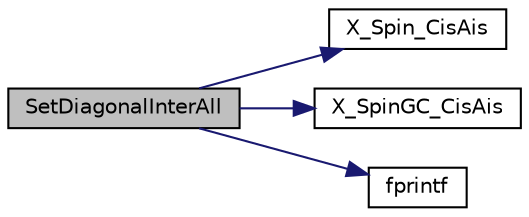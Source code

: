 digraph "SetDiagonalInterAll"
{
 // INTERACTIVE_SVG=YES
  edge [fontname="Helvetica",fontsize="10",labelfontname="Helvetica",labelfontsize="10"];
  node [fontname="Helvetica",fontsize="10",shape=record];
  rankdir="LR";
  Node1 [label="SetDiagonalInterAll",height=0.2,width=0.4,color="black", fillcolor="grey75", style="filled", fontcolor="black"];
  Node1 -> Node2 [color="midnightblue",fontsize="10",style="solid",fontname="Helvetica"];
  Node2 [label="X_Spin_CisAis",height=0.2,width=0.4,color="black", fillcolor="white", style="filled",URL="$mltply_8h.html#a93558eb8cb0c4df2ce01e0611b771f66"];
  Node1 -> Node3 [color="midnightblue",fontsize="10",style="solid",fontname="Helvetica"];
  Node3 [label="X_SpinGC_CisAis",height=0.2,width=0.4,color="black", fillcolor="white", style="filled",URL="$mltply_8h.html#a5d9e5a462ca77248cbae177465fa02c3"];
  Node1 -> Node4 [color="midnightblue",fontsize="10",style="solid",fontname="Helvetica"];
  Node4 [label="fprintf",height=0.2,width=0.4,color="black", fillcolor="white", style="filled",URL="$xfreemem__large_8c.html#a5c1bb0da45eec945c4cc3233c7d8427e"];
}
